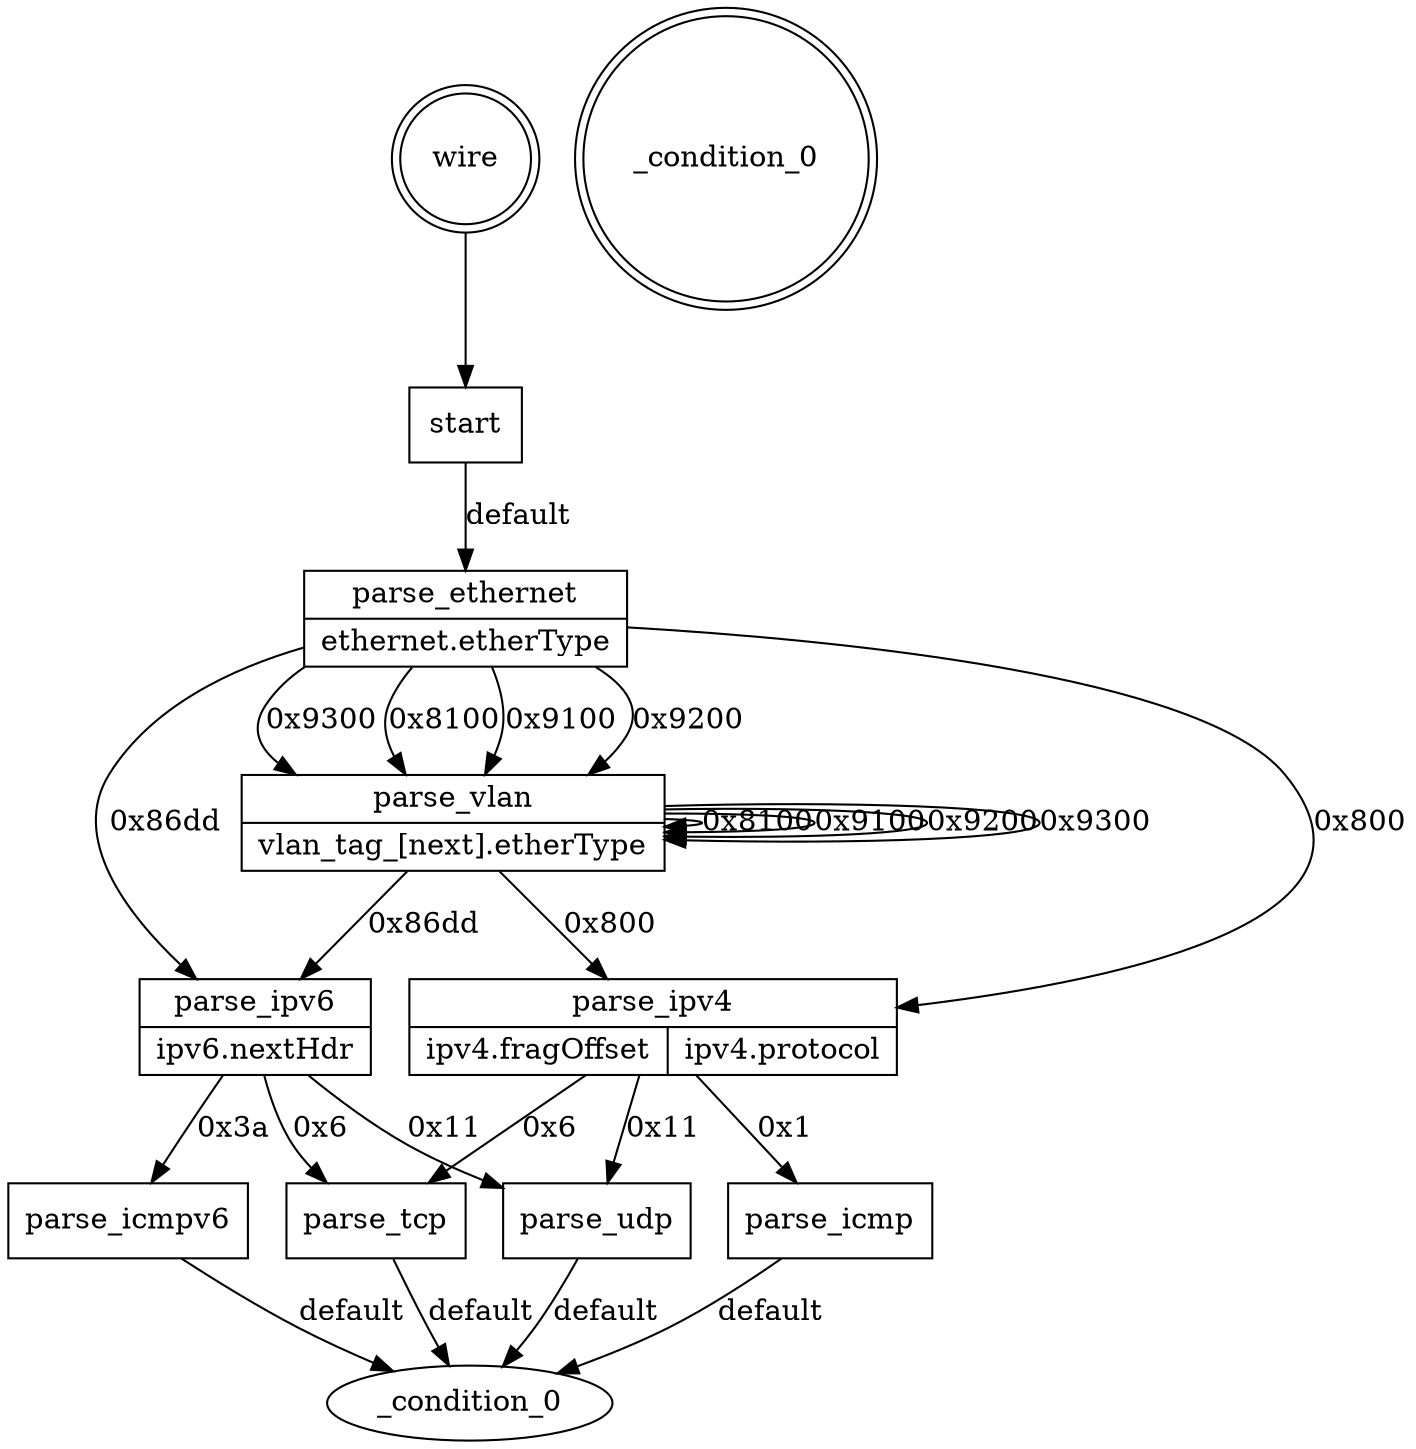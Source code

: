digraph g {
   wire [shape=doublecircle];
   __table__condition_0 [label=_condition_0 shape=doublecircle];
   wire -> start
   start [shape=record label="{start}"];
   start -> parse_ethernet [label="default"];
   parse_ethernet [shape=record label="{parse_ethernet | {ethernet.etherType}}"];
   parse_ethernet -> parse_vlan [label="0x8100"];
   parse_vlan [shape=record label="{parse_vlan | {vlan_tag_[next].etherType}}"];
   parse_vlan -> parse_vlan [label="0x8100"];
   parse_ipv4 [shape=record label="{parse_ipv4 | {ipv4.fragOffset | ipv4.protocol}}"];
   parse_ipv4 -> parse_icmp [label="0x1"];
   parse_icmp [shape=record label="{parse_icmp}"];
   parse_icmp -> _condition_0 [label="default"];
   parse_tcp [shape=record label="{parse_tcp}"];
   parse_tcp -> _condition_0 [label="default"];
   parse_udp [shape=record label="{parse_udp}"];
   parse_udp -> _condition_0 [label="default"];
   parse_ipv4 -> parse_tcp [label="0x6"];
   parse_ipv4 -> parse_udp [label="0x11"];
   parse_ipv6 [shape=record label="{parse_ipv6 | {ipv6.nextHdr}}"];
   parse_ipv6 -> parse_icmpv6 [label="0x3a"];
   parse_icmpv6 [shape=record label="{parse_icmpv6}"];
   parse_icmpv6 -> _condition_0 [label="default"];
   parse_ipv6 -> parse_tcp [label="0x6"];
   parse_ipv6 -> parse_udp [label="0x11"];
   parse_vlan -> parse_vlan [label="0x9100"];
   parse_vlan -> parse_vlan [label="0x9200"];
   parse_vlan -> parse_vlan [label="0x9300"];
   parse_vlan -> parse_ipv4 [label="0x800"];
   parse_vlan -> parse_ipv6 [label="0x86dd"];
   parse_ethernet -> parse_vlan [label="0x9100"];
   parse_ethernet -> parse_vlan [label="0x9200"];
   parse_ethernet -> parse_vlan [label="0x9300"];
   parse_ethernet -> parse_ipv4 [label="0x800"];
   parse_ethernet -> parse_ipv6 [label="0x86dd"];
}
